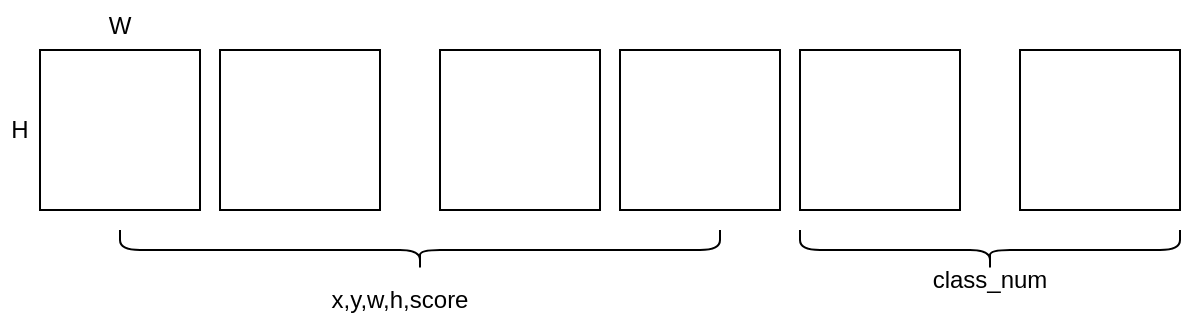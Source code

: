 <mxfile version="18.1.2" type="github">
  <diagram id="bLsUrcjM1hMawpN0C22N" name="第 1 页">
    <mxGraphModel dx="1151" dy="602" grid="1" gridSize="10" guides="1" tooltips="1" connect="1" arrows="1" fold="1" page="1" pageScale="1" pageWidth="827" pageHeight="1169" math="0" shadow="0">
      <root>
        <mxCell id="0" />
        <mxCell id="1" parent="0" />
        <mxCell id="uQq7w_Qwjdfx3erojRZJ-2" value="" style="whiteSpace=wrap;html=1;aspect=fixed;" vertex="1" parent="1">
          <mxGeometry x="190" y="70" width="80" height="80" as="geometry" />
        </mxCell>
        <mxCell id="uQq7w_Qwjdfx3erojRZJ-3" value="" style="whiteSpace=wrap;html=1;aspect=fixed;" vertex="1" parent="1">
          <mxGeometry x="280" y="70" width="80" height="80" as="geometry" />
        </mxCell>
        <mxCell id="uQq7w_Qwjdfx3erojRZJ-4" value="" style="whiteSpace=wrap;html=1;aspect=fixed;" vertex="1" parent="1">
          <mxGeometry x="390" y="70" width="80" height="80" as="geometry" />
        </mxCell>
        <mxCell id="uQq7w_Qwjdfx3erojRZJ-5" value="" style="whiteSpace=wrap;html=1;aspect=fixed;" vertex="1" parent="1">
          <mxGeometry x="480" y="70" width="80" height="80" as="geometry" />
        </mxCell>
        <mxCell id="uQq7w_Qwjdfx3erojRZJ-6" value="" style="whiteSpace=wrap;html=1;aspect=fixed;" vertex="1" parent="1">
          <mxGeometry x="570" y="70" width="80" height="80" as="geometry" />
        </mxCell>
        <mxCell id="uQq7w_Qwjdfx3erojRZJ-7" value="" style="whiteSpace=wrap;html=1;aspect=fixed;" vertex="1" parent="1">
          <mxGeometry x="680" y="70" width="80" height="80" as="geometry" />
        </mxCell>
        <mxCell id="uQq7w_Qwjdfx3erojRZJ-8" value="" style="shape=curlyBracket;whiteSpace=wrap;html=1;rounded=1;rotation=-90;" vertex="1" parent="1">
          <mxGeometry x="370" y="20" width="20" height="300" as="geometry" />
        </mxCell>
        <mxCell id="uQq7w_Qwjdfx3erojRZJ-9" value="" style="shape=curlyBracket;whiteSpace=wrap;html=1;rounded=1;rotation=-90;" vertex="1" parent="1">
          <mxGeometry x="655" y="75" width="20" height="190" as="geometry" />
        </mxCell>
        <mxCell id="uQq7w_Qwjdfx3erojRZJ-10" value="class_num" style="text;html=1;strokeColor=none;fillColor=none;align=center;verticalAlign=middle;whiteSpace=wrap;rounded=0;" vertex="1" parent="1">
          <mxGeometry x="635" y="170" width="60" height="30" as="geometry" />
        </mxCell>
        <mxCell id="uQq7w_Qwjdfx3erojRZJ-11" value="x,y,w,h,score" style="text;html=1;strokeColor=none;fillColor=none;align=center;verticalAlign=middle;whiteSpace=wrap;rounded=0;" vertex="1" parent="1">
          <mxGeometry x="340" y="180" width="60" height="30" as="geometry" />
        </mxCell>
        <mxCell id="uQq7w_Qwjdfx3erojRZJ-12" value="H" style="text;html=1;strokeColor=none;fillColor=none;align=center;verticalAlign=middle;whiteSpace=wrap;rounded=0;" vertex="1" parent="1">
          <mxGeometry x="170" y="97.5" width="20" height="25" as="geometry" />
        </mxCell>
        <mxCell id="uQq7w_Qwjdfx3erojRZJ-13" value="W" style="text;html=1;strokeColor=none;fillColor=none;align=center;verticalAlign=middle;whiteSpace=wrap;rounded=0;" vertex="1" parent="1">
          <mxGeometry x="220" y="45" width="20" height="25" as="geometry" />
        </mxCell>
      </root>
    </mxGraphModel>
  </diagram>
</mxfile>
